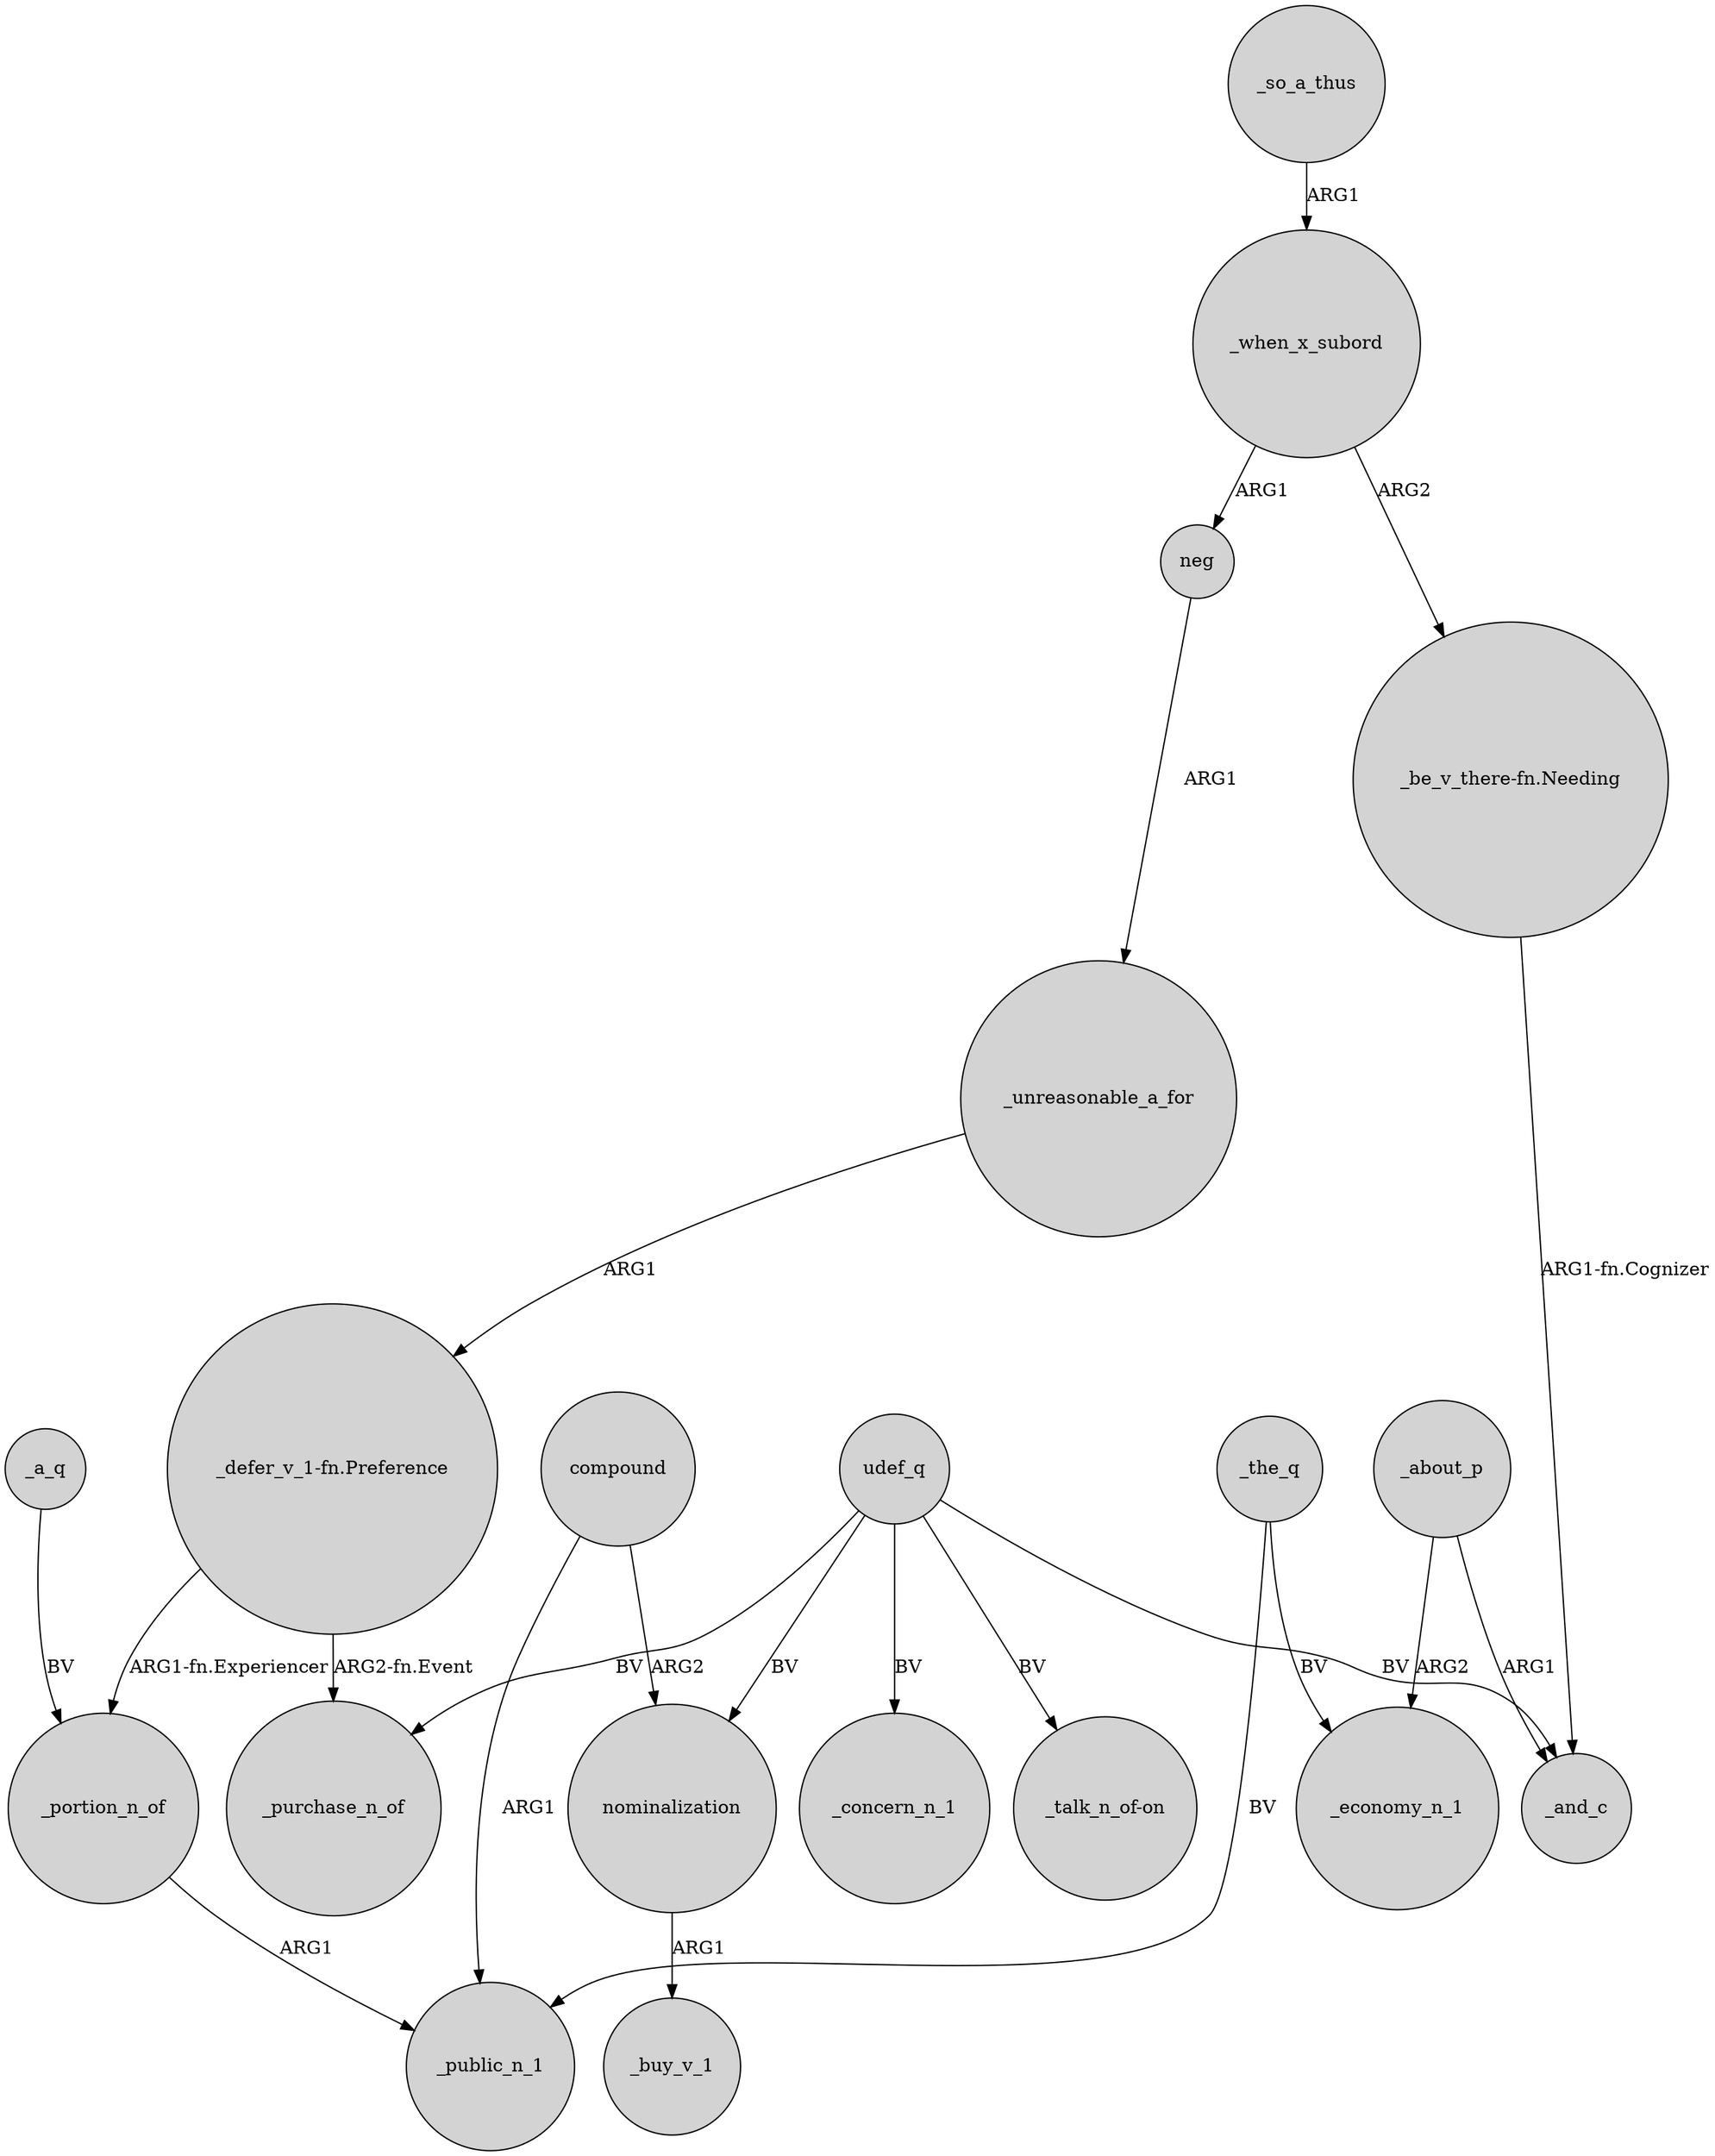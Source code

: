 digraph {
	node [shape=circle style=filled]
	nominalization -> _buy_v_1 [label=ARG1]
	compound -> _public_n_1 [label=ARG1]
	udef_q -> nominalization [label=BV]
	_so_a_thus -> _when_x_subord [label=ARG1]
	udef_q -> _and_c [label=BV]
	_when_x_subord -> neg [label=ARG1]
	compound -> nominalization [label=ARG2]
	neg -> _unreasonable_a_for [label=ARG1]
	_unreasonable_a_for -> "_defer_v_1-fn.Preference" [label=ARG1]
	udef_q -> _purchase_n_of [label=BV]
	_a_q -> _portion_n_of [label=BV]
	"_defer_v_1-fn.Preference" -> _purchase_n_of [label="ARG2-fn.Event"]
	_the_q -> _economy_n_1 [label=BV]
	_the_q -> _public_n_1 [label=BV]
	_about_p -> _and_c [label=ARG1]
	udef_q -> _concern_n_1 [label=BV]
	_portion_n_of -> _public_n_1 [label=ARG1]
	"_defer_v_1-fn.Preference" -> _portion_n_of [label="ARG1-fn.Experiencer"]
	_when_x_subord -> "_be_v_there-fn.Needing" [label=ARG2]
	"_be_v_there-fn.Needing" -> _and_c [label="ARG1-fn.Cognizer"]
	udef_q -> "_talk_n_of-on" [label=BV]
	_about_p -> _economy_n_1 [label=ARG2]
}

